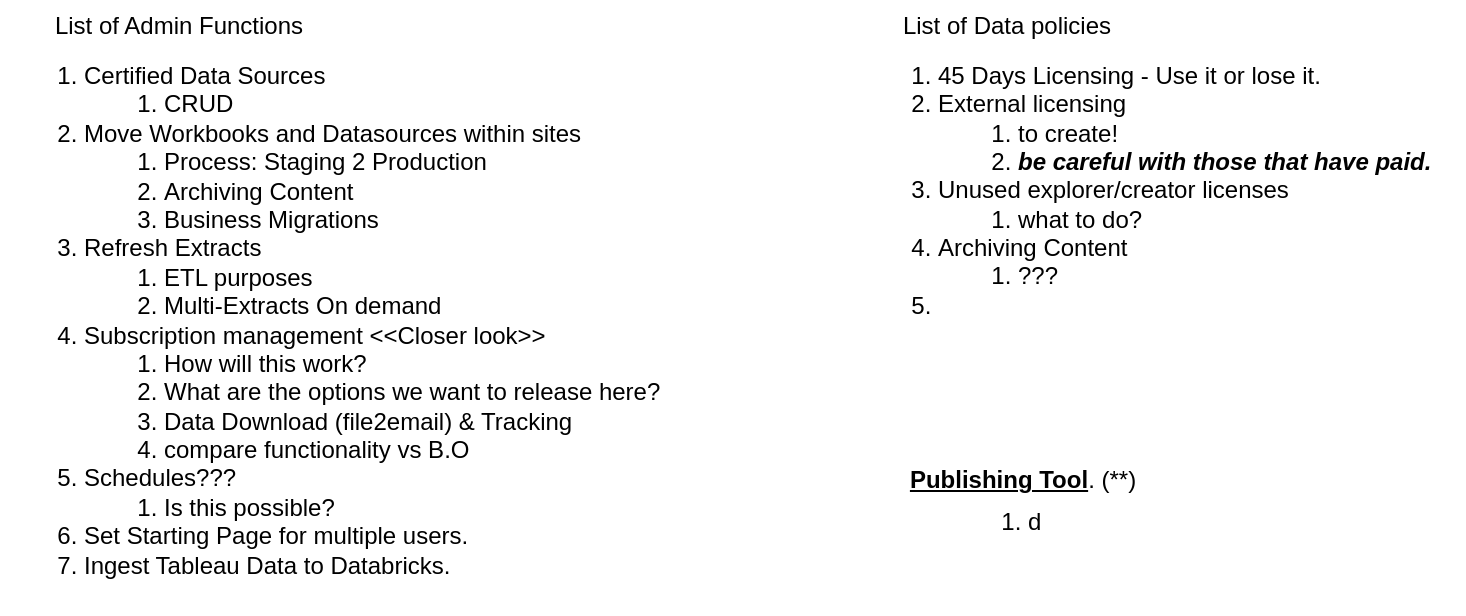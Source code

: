 <mxfile version="22.0.3" type="device" pages="2">
  <diagram name="Things to Code" id="dFYEfLxnvB1pZOQPOkiK">
    <mxGraphModel dx="1548" dy="1131" grid="0" gridSize="10" guides="1" tooltips="1" connect="1" arrows="1" fold="1" page="0" pageScale="1" pageWidth="850" pageHeight="1100" math="0" shadow="0">
      <root>
        <mxCell id="0" />
        <mxCell id="1" parent="0" />
        <mxCell id="XP7jaEoKwjMeITIseGGN-1" value="List of Admin Functions" style="text;html=1;align=center;verticalAlign=middle;resizable=0;points=[];autosize=1;strokeColor=none;fillColor=none;" vertex="1" parent="1">
          <mxGeometry x="-184" y="-90" width="142" height="26" as="geometry" />
        </mxCell>
        <mxCell id="XP7jaEoKwjMeITIseGGN-2" value="List of Data policies" style="text;html=1;align=center;verticalAlign=middle;resizable=0;points=[];autosize=1;strokeColor=none;fillColor=none;" vertex="1" parent="1">
          <mxGeometry x="240" y="-90" width="122" height="26" as="geometry" />
        </mxCell>
        <mxCell id="XP7jaEoKwjMeITIseGGN-3" value="&lt;ol&gt;&lt;li style=&quot;border-color: var(--border-color);&quot;&gt;Certified Data Sources&lt;/li&gt;&lt;ol style=&quot;border-color: var(--border-color);&quot;&gt;&lt;li style=&quot;border-color: var(--border-color);&quot;&gt;CRUD&lt;/li&gt;&lt;/ol&gt;&lt;li&gt;Move Workbooks and Datasources within sites&lt;/li&gt;&lt;ol&gt;&lt;li&gt;Process: Staging 2 Production&lt;/li&gt;&lt;li style=&quot;border-color: var(--border-color);&quot;&gt;Archiving Content&lt;/li&gt;&lt;li&gt;Business Migrations&lt;/li&gt;&lt;/ol&gt;&lt;li&gt;Refresh Extracts&lt;/li&gt;&lt;ol&gt;&lt;li&gt;ETL purposes&amp;nbsp;&lt;/li&gt;&lt;li&gt;Multi-Extracts On demand&lt;/li&gt;&lt;/ol&gt;&lt;li&gt;Subscription management &amp;lt;&amp;lt;Closer look&amp;gt;&amp;gt;&lt;/li&gt;&lt;ol&gt;&lt;li style=&quot;border-color: var(--border-color);&quot;&gt;How will this work?&lt;br&gt;&lt;/li&gt;&lt;li style=&quot;border-color: var(--border-color);&quot;&gt;What are the options we want to release here?&lt;/li&gt;&lt;li style=&quot;border-color: var(--border-color);&quot;&gt;Data Download (file2email) &amp;amp; Tracking&lt;/li&gt;&lt;li style=&quot;border-color: var(--border-color);&quot;&gt;compare functionality vs B.O&lt;/li&gt;&lt;/ol&gt;&lt;li&gt;Schedules???&lt;/li&gt;&lt;ol&gt;&lt;li&gt;Is this possible?&lt;/li&gt;&lt;/ol&gt;&lt;li&gt;Set Starting Page for multiple users.&lt;/li&gt;&lt;li&gt;Ingest Tableau Data to Databricks.&lt;/li&gt;&lt;/ol&gt;" style="text;html=1;align=left;verticalAlign=middle;resizable=0;points=[];autosize=1;strokeColor=none;fillColor=none;" vertex="1" parent="1">
          <mxGeometry x="-202" y="-78" width="346" height="295" as="geometry" />
        </mxCell>
        <mxCell id="XP7jaEoKwjMeITIseGGN-4" value="&lt;div style=&quot;&quot;&gt;&lt;ol&gt;&lt;li&gt;d&lt;/li&gt;&lt;/ol&gt;&lt;/div&gt;" style="text;html=1;align=left;verticalAlign=middle;resizable=0;points=[];autosize=1;strokeColor=none;fillColor=none;" vertex="1" parent="1">
          <mxGeometry x="270" y="146" width="65" height="50" as="geometry" />
        </mxCell>
        <mxCell id="XP7jaEoKwjMeITIseGGN-5" value="&lt;ol&gt;&lt;li&gt;45 Days Licensing - Use it or lose it.&lt;/li&gt;&lt;li&gt;External licensing&lt;/li&gt;&lt;ol&gt;&lt;li&gt;to create!&lt;/li&gt;&lt;li&gt;&lt;b&gt;&lt;i&gt;be careful with those that have paid.&lt;/i&gt;&lt;/b&gt;&lt;/li&gt;&lt;/ol&gt;&lt;li&gt;Unused explorer/creator licenses&lt;/li&gt;&lt;ol&gt;&lt;li&gt;what to do?&lt;/li&gt;&lt;/ol&gt;&lt;li style=&quot;border-color: var(--border-color);&quot;&gt;Archiving Content&lt;/li&gt;&lt;ol&gt;&lt;li style=&quot;border-color: var(--border-color);&quot;&gt;???&lt;/li&gt;&lt;/ol&gt;&lt;li&gt;&lt;br&gt;&lt;/li&gt;&lt;/ol&gt;" style="text;html=1;align=left;verticalAlign=middle;resizable=0;points=[];autosize=1;strokeColor=none;fillColor=none;" vertex="1" parent="1">
          <mxGeometry x="225" y="-78" width="305" height="166" as="geometry" />
        </mxCell>
        <mxCell id="AJO_YaovbLVP1fwbNk_i-1" value="&lt;b&gt;&lt;u&gt;Publishing Tool&lt;/u&gt;&lt;/b&gt;. (**)" style="text;html=1;align=center;verticalAlign=middle;resizable=0;points=[];autosize=1;strokeColor=none;fillColor=none;rounded=1;sketch=1;curveFitting=1;jiggle=2;" vertex="1" parent="1">
          <mxGeometry x="243" y="137" width="131" height="26" as="geometry" />
        </mxCell>
      </root>
    </mxGraphModel>
  </diagram>
  <diagram id="_LNcdLG1yYTJd96klJLs" name="Processes">
    <mxGraphModel dx="2213" dy="1700" grid="0" gridSize="10" guides="1" tooltips="1" connect="1" arrows="1" fold="1" page="0" pageScale="1" pageWidth="850" pageHeight="1100" math="0" shadow="0">
      <root>
        <mxCell id="0" />
        <mxCell id="1" parent="0" />
        <mxCell id="iTpAW5ZM-KDC4aoBE9x7-1" value="PFG" style="rounded=1;whiteSpace=wrap;html=1;sketch=1;curveFitting=1;jiggle=2;fillColor=#e1d5e7;strokeColor=#9673a6;" vertex="1" parent="1">
          <mxGeometry x="-288" y="-184" width="120" height="60" as="geometry" />
        </mxCell>
        <mxCell id="iTpAW5ZM-KDC4aoBE9x7-2" value="EXEC" style="rounded=1;whiteSpace=wrap;html=1;sketch=1;curveFitting=1;jiggle=2;fillColor=#e1d5e7;strokeColor=#9673a6;" vertex="1" parent="1">
          <mxGeometry x="-288" y="-101" width="120" height="60" as="geometry" />
        </mxCell>
        <mxCell id="iTpAW5ZM-KDC4aoBE9x7-3" value="EXTERNAL" style="rounded=1;whiteSpace=wrap;html=1;fillColor=#dae8fc;strokeColor=#6c8ebf;sketch=1;curveFitting=1;jiggle=2;" vertex="1" parent="1">
          <mxGeometry x="-286" y="-18" width="120" height="60" as="geometry" />
        </mxCell>
        <mxCell id="iTpAW5ZM-KDC4aoBE9x7-5" value="" style="endArrow=none;html=1;rounded=1;sketch=1;curveFitting=1;jiggle=2;" edge="1" parent="1">
          <mxGeometry width="50" height="50" relative="1" as="geometry">
            <mxPoint x="-130" y="100" as="sourcePoint" />
            <mxPoint x="-130" y="-226" as="targetPoint" />
          </mxGeometry>
        </mxCell>
        <mxCell id="iTpAW5ZM-KDC4aoBE9x7-6" value="STAGING" style="rounded=1;whiteSpace=wrap;html=1;sketch=1;curveFitting=1;jiggle=2;fillColor=#d5e8d4;strokeColor=#82b366;" vertex="1" parent="1">
          <mxGeometry x="-46" y="-101" width="120" height="60" as="geometry" />
        </mxCell>
        <mxCell id="iTpAW5ZM-KDC4aoBE9x7-8" value="FREE" style="text;html=1;align=center;verticalAlign=middle;resizable=0;points=[];autosize=1;strokeColor=none;fillColor=none;rounded=1;sketch=1;curveFitting=1;jiggle=2;" vertex="1" parent="1">
          <mxGeometry x="-11" y="-41" width="50" height="26" as="geometry" />
        </mxCell>
        <mxCell id="iTpAW5ZM-KDC4aoBE9x7-9" value="REGULATED" style="text;html=1;align=center;verticalAlign=middle;resizable=0;points=[];autosize=1;strokeColor=none;fillColor=none;rounded=1;sketch=1;curveFitting=1;jiggle=2;" vertex="1" parent="1">
          <mxGeometry x="-273" y="-224" width="90" height="26" as="geometry" />
        </mxCell>
        <mxCell id="iTpAW5ZM-KDC4aoBE9x7-10" value="Publish Process&lt;br&gt;Curation Process" style="text;html=1;align=center;verticalAlign=middle;resizable=0;points=[];autosize=1;strokeColor=none;fillColor=none;rounded=1;sketch=1;curveFitting=1;jiggle=2;" vertex="1" parent="1">
          <mxGeometry x="-283" y="-262" width="110" height="41" as="geometry" />
        </mxCell>
        <mxCell id="iTpAW5ZM-KDC4aoBE9x7-12" style="edgeStyle=orthogonalEdgeStyle;rounded=1;orthogonalLoop=1;jettySize=auto;html=1;entryX=0;entryY=0.5;entryDx=0;entryDy=0;sketch=1;curveFitting=1;jiggle=2;" edge="1" parent="1" source="iTpAW5ZM-KDC4aoBE9x7-11" target="iTpAW5ZM-KDC4aoBE9x7-1">
          <mxGeometry relative="1" as="geometry" />
        </mxCell>
        <mxCell id="iTpAW5ZM-KDC4aoBE9x7-13" style="edgeStyle=orthogonalEdgeStyle;rounded=1;orthogonalLoop=1;jettySize=auto;html=1;sketch=1;curveFitting=1;jiggle=2;" edge="1" parent="1" source="iTpAW5ZM-KDC4aoBE9x7-11" target="iTpAW5ZM-KDC4aoBE9x7-2">
          <mxGeometry relative="1" as="geometry" />
        </mxCell>
        <mxCell id="iTpAW5ZM-KDC4aoBE9x7-11" value="(**) &lt;b&gt;Business Oriented Structure&lt;/b&gt;" style="text;html=1;align=center;verticalAlign=middle;resizable=0;points=[];autosize=1;strokeColor=none;fillColor=none;rounded=1;sketch=1;curveFitting=1;jiggle=2;" vertex="1" parent="1">
          <mxGeometry x="-597" y="-127" width="201" height="26" as="geometry" />
        </mxCell>
        <mxCell id="iTpAW5ZM-KDC4aoBE9x7-16" style="edgeStyle=orthogonalEdgeStyle;rounded=1;orthogonalLoop=1;jettySize=auto;html=1;sketch=1;curveFitting=1;jiggle=2;" edge="1" parent="1" source="iTpAW5ZM-KDC4aoBE9x7-15" target="iTpAW5ZM-KDC4aoBE9x7-10">
          <mxGeometry relative="1" as="geometry" />
        </mxCell>
        <mxCell id="iTpAW5ZM-KDC4aoBE9x7-15" value="Admin" style="shape=umlActor;verticalLabelPosition=bottom;verticalAlign=top;html=1;outlineConnect=0;rounded=1;sketch=1;curveFitting=1;jiggle=2;" vertex="1" parent="1">
          <mxGeometry x="-243" y="-403" width="30" height="60" as="geometry" />
        </mxCell>
        <mxCell id="iTpAW5ZM-KDC4aoBE9x7-19" value="Metadata Stored in DBricks" style="edgeStyle=orthogonalEdgeStyle;rounded=1;orthogonalLoop=1;jettySize=auto;html=1;exitX=0.538;exitY=0.036;exitDx=0;exitDy=0;exitPerimeter=0;sketch=1;curveFitting=1;jiggle=2;" edge="1" parent="1" source="iTpAW5ZM-KDC4aoBE9x7-17" target="iTpAW5ZM-KDC4aoBE9x7-15">
          <mxGeometry x="-0.353" relative="1" as="geometry">
            <Array as="points">
              <mxPoint x="12" y="-198" />
              <mxPoint x="12" y="-373" />
            </Array>
            <mxPoint as="offset" />
          </mxGeometry>
        </mxCell>
        <mxCell id="iTpAW5ZM-KDC4aoBE9x7-17" value="&lt;b&gt;&lt;u&gt;Publishing Tool&lt;/u&gt;&lt;/b&gt;. (**)" style="text;html=1;align=center;verticalAlign=middle;resizable=0;points=[];autosize=1;strokeColor=none;fillColor=none;rounded=1;sketch=1;curveFitting=1;jiggle=2;" vertex="1" parent="1">
          <mxGeometry x="-57" y="-185" width="131" height="26" as="geometry" />
        </mxCell>
        <mxCell id="iTpAW5ZM-KDC4aoBE9x7-18" style="edgeStyle=orthogonalEdgeStyle;rounded=1;orthogonalLoop=1;jettySize=auto;html=1;entryX=0.534;entryY=0.982;entryDx=0;entryDy=0;entryPerimeter=0;sketch=1;curveFitting=1;jiggle=2;" edge="1" parent="1" source="iTpAW5ZM-KDC4aoBE9x7-6" target="iTpAW5ZM-KDC4aoBE9x7-17">
          <mxGeometry relative="1" as="geometry" />
        </mxCell>
        <mxCell id="iTpAW5ZM-KDC4aoBE9x7-20" value="&lt;div style=&quot;text-align: left;&quot;&gt;&lt;span style=&quot;background-color: initial;&quot;&gt;Publish Process&lt;/span&gt;&lt;br&gt;&lt;ol&gt;&lt;li&gt;&lt;span style=&quot;background-color: initial;&quot;&gt;From S2P(New)&lt;/span&gt;&lt;/li&gt;&lt;ol&gt;&lt;li&gt;Push content to Prod location&lt;/li&gt;&lt;li&gt;Move content to Archive in Staging&lt;/li&gt;&lt;li&gt;Archive content will be deleted after 30 days.&lt;br&gt;&lt;br&gt;&lt;/li&gt;&lt;/ol&gt;&lt;li&gt;&lt;span style=&quot;background-color: initial;&quot;&gt;From P2S2P (pre-existing)&lt;/span&gt;&lt;br&gt;&lt;/li&gt;&lt;ol&gt;&lt;li style=&quot;border-color: var(--border-color);&quot;&gt;Copy content to Staging location&lt;/li&gt;&lt;li&gt;Overwrite Prod content from Tool.&lt;/li&gt;&lt;li style=&quot;border-color: var(--border-color);&quot;&gt;Move content to Archive in Staging&lt;/li&gt;&lt;li style=&quot;border-color: var(--border-color);&quot;&gt;Archive content will be deleted after 30 days.&lt;/li&gt;&lt;/ol&gt;&lt;/ol&gt;&lt;/div&gt;" style="text;html=1;align=center;verticalAlign=middle;resizable=0;points=[];autosize=1;strokeColor=none;fillColor=none;fontSize=20;fontFamily=Architects Daughter;" vertex="1" parent="1">
          <mxGeometry x="-69" y="-4" width="526" height="316" as="geometry" />
        </mxCell>
        <mxCell id="iTpAW5ZM-KDC4aoBE9x7-21" value="Production Sites&lt;br&gt;&lt;font style=&quot;font-size: 14px;&quot;&gt;(all Viewers)&lt;/font&gt;" style="text;html=1;align=center;verticalAlign=middle;resizable=0;points=[];autosize=1;strokeColor=none;fillColor=none;fontSize=20;fontFamily=Architects Daughter;" vertex="1" parent="1">
          <mxGeometry x="-313.5" y="53" width="171" height="60" as="geometry" />
        </mxCell>
        <mxCell id="iTpAW5ZM-KDC4aoBE9x7-22" value="To figure out:&lt;br&gt;**published datasources**&lt;br&gt;" style="text;html=1;align=center;verticalAlign=middle;resizable=0;points=[];autosize=1;strokeColor=none;fillColor=none;fontSize=20;fontFamily=Architects Daughter;" vertex="1" parent="1">
          <mxGeometry x="-688" y="174" width="261" height="60" as="geometry" />
        </mxCell>
        <mxCell id="8_MccIylfTUYIEd2B6vZ-1" value="&lt;font color=&quot;#006633&quot; style=&quot;font-size: 13px;&quot;&gt;** Cost Benefit&lt;/font&gt;" style="text;html=1;align=center;verticalAlign=middle;resizable=0;points=[];autosize=1;strokeColor=none;fillColor=none;fontSize=13;fontFamily=Architects Daughter;fontStyle=1" vertex="1" parent="1">
          <mxGeometry x="-288" y="103" width="115" height="28" as="geometry" />
        </mxCell>
      </root>
    </mxGraphModel>
  </diagram>
</mxfile>
